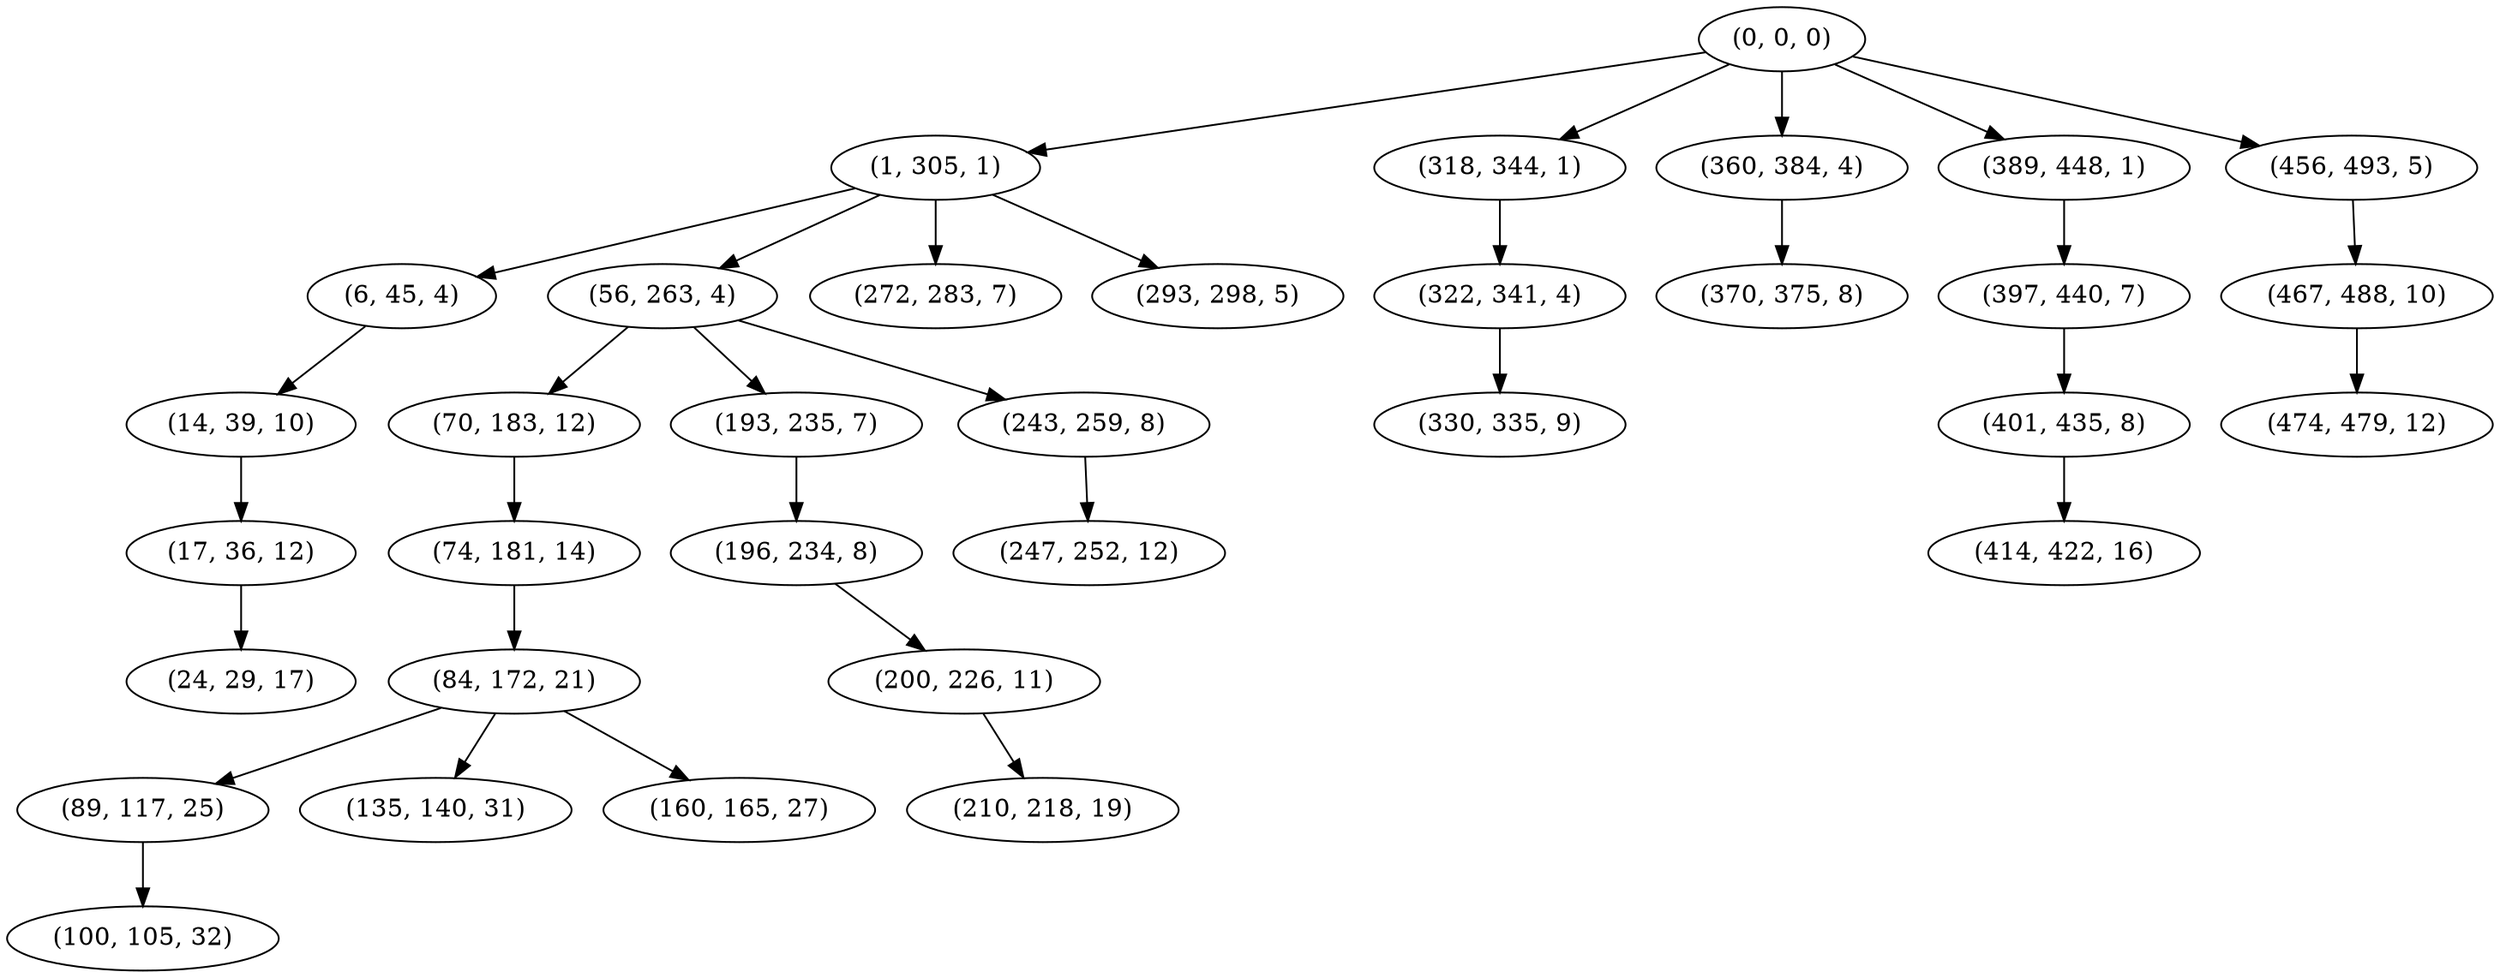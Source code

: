 digraph tree {
    "(0, 0, 0)";
    "(1, 305, 1)";
    "(6, 45, 4)";
    "(14, 39, 10)";
    "(17, 36, 12)";
    "(24, 29, 17)";
    "(56, 263, 4)";
    "(70, 183, 12)";
    "(74, 181, 14)";
    "(84, 172, 21)";
    "(89, 117, 25)";
    "(100, 105, 32)";
    "(135, 140, 31)";
    "(160, 165, 27)";
    "(193, 235, 7)";
    "(196, 234, 8)";
    "(200, 226, 11)";
    "(210, 218, 19)";
    "(243, 259, 8)";
    "(247, 252, 12)";
    "(272, 283, 7)";
    "(293, 298, 5)";
    "(318, 344, 1)";
    "(322, 341, 4)";
    "(330, 335, 9)";
    "(360, 384, 4)";
    "(370, 375, 8)";
    "(389, 448, 1)";
    "(397, 440, 7)";
    "(401, 435, 8)";
    "(414, 422, 16)";
    "(456, 493, 5)";
    "(467, 488, 10)";
    "(474, 479, 12)";
    "(0, 0, 0)" -> "(1, 305, 1)";
    "(0, 0, 0)" -> "(318, 344, 1)";
    "(0, 0, 0)" -> "(360, 384, 4)";
    "(0, 0, 0)" -> "(389, 448, 1)";
    "(0, 0, 0)" -> "(456, 493, 5)";
    "(1, 305, 1)" -> "(6, 45, 4)";
    "(1, 305, 1)" -> "(56, 263, 4)";
    "(1, 305, 1)" -> "(272, 283, 7)";
    "(1, 305, 1)" -> "(293, 298, 5)";
    "(6, 45, 4)" -> "(14, 39, 10)";
    "(14, 39, 10)" -> "(17, 36, 12)";
    "(17, 36, 12)" -> "(24, 29, 17)";
    "(56, 263, 4)" -> "(70, 183, 12)";
    "(56, 263, 4)" -> "(193, 235, 7)";
    "(56, 263, 4)" -> "(243, 259, 8)";
    "(70, 183, 12)" -> "(74, 181, 14)";
    "(74, 181, 14)" -> "(84, 172, 21)";
    "(84, 172, 21)" -> "(89, 117, 25)";
    "(84, 172, 21)" -> "(135, 140, 31)";
    "(84, 172, 21)" -> "(160, 165, 27)";
    "(89, 117, 25)" -> "(100, 105, 32)";
    "(193, 235, 7)" -> "(196, 234, 8)";
    "(196, 234, 8)" -> "(200, 226, 11)";
    "(200, 226, 11)" -> "(210, 218, 19)";
    "(243, 259, 8)" -> "(247, 252, 12)";
    "(318, 344, 1)" -> "(322, 341, 4)";
    "(322, 341, 4)" -> "(330, 335, 9)";
    "(360, 384, 4)" -> "(370, 375, 8)";
    "(389, 448, 1)" -> "(397, 440, 7)";
    "(397, 440, 7)" -> "(401, 435, 8)";
    "(401, 435, 8)" -> "(414, 422, 16)";
    "(456, 493, 5)" -> "(467, 488, 10)";
    "(467, 488, 10)" -> "(474, 479, 12)";
}
